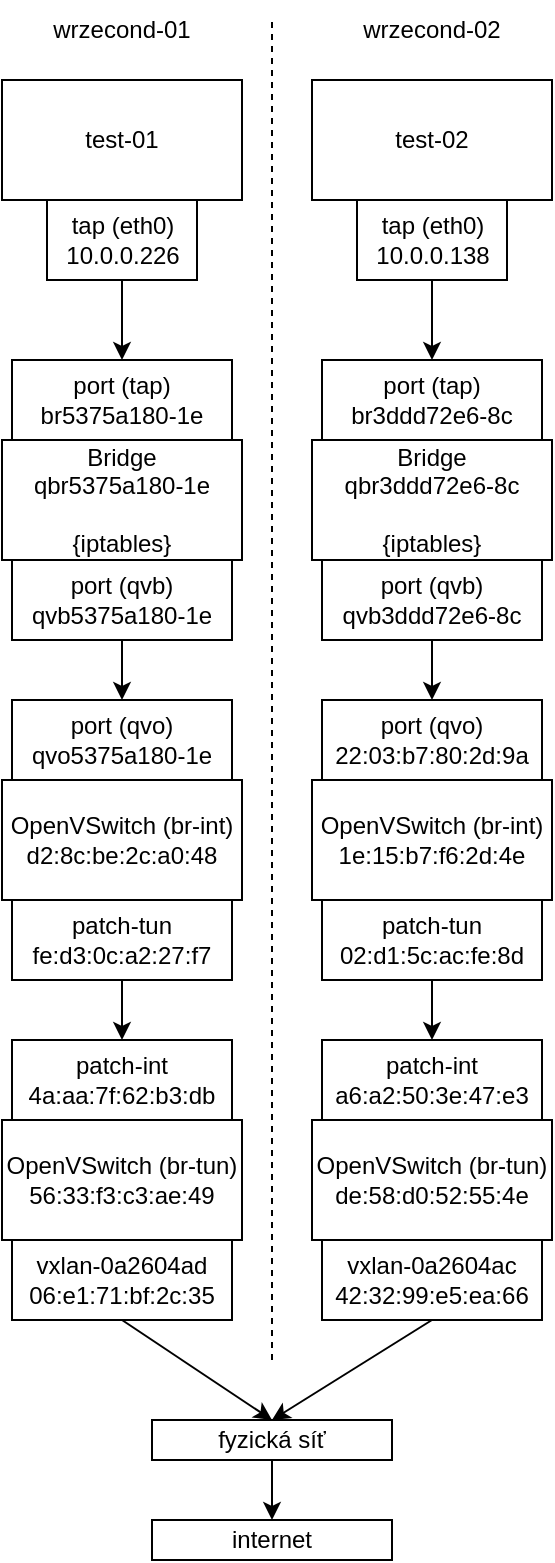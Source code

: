 <mxfile version="21.1.4" type="device">
  <diagram name="Stránka-1" id="4GxDtwWPTcmeo2HwCfKF">
    <mxGraphModel dx="954" dy="536" grid="1" gridSize="10" guides="1" tooltips="1" connect="1" arrows="1" fold="1" page="1" pageScale="1" pageWidth="827" pageHeight="1169" math="0" shadow="0">
      <root>
        <mxCell id="0" />
        <mxCell id="1" parent="0" />
        <mxCell id="-RpUoJsIDx8gR3YUm9OR-1" value="" style="endArrow=none;dashed=1;html=1;rounded=0;" edge="1" parent="1">
          <mxGeometry width="50" height="50" relative="1" as="geometry">
            <mxPoint x="390" y="720" as="sourcePoint" />
            <mxPoint x="390" y="50" as="targetPoint" />
          </mxGeometry>
        </mxCell>
        <mxCell id="-RpUoJsIDx8gR3YUm9OR-2" value="wrzecond-01" style="text;html=1;strokeColor=none;fillColor=none;align=center;verticalAlign=middle;whiteSpace=wrap;rounded=0;" vertex="1" parent="1">
          <mxGeometry x="270" y="40" width="90" height="30" as="geometry" />
        </mxCell>
        <mxCell id="-RpUoJsIDx8gR3YUm9OR-3" value="wrzecond-02" style="text;html=1;strokeColor=none;fillColor=none;align=center;verticalAlign=middle;whiteSpace=wrap;rounded=0;" vertex="1" parent="1">
          <mxGeometry x="425" y="40" width="90" height="30" as="geometry" />
        </mxCell>
        <mxCell id="-RpUoJsIDx8gR3YUm9OR-4" value="test-01" style="rounded=0;whiteSpace=wrap;html=1;" vertex="1" parent="1">
          <mxGeometry x="255" y="80" width="120" height="60" as="geometry" />
        </mxCell>
        <mxCell id="-RpUoJsIDx8gR3YUm9OR-5" value="test-02" style="rounded=0;whiteSpace=wrap;html=1;" vertex="1" parent="1">
          <mxGeometry x="410" y="80" width="120" height="60" as="geometry" />
        </mxCell>
        <mxCell id="-RpUoJsIDx8gR3YUm9OR-6" value="tap (eth0)&lt;br&gt;10.0.0.226" style="rounded=0;whiteSpace=wrap;html=1;" vertex="1" parent="1">
          <mxGeometry x="277.5" y="140" width="75" height="40" as="geometry" />
        </mxCell>
        <mxCell id="-RpUoJsIDx8gR3YUm9OR-7" value="tap (eth0)&lt;br&gt;10.0.0.138" style="rounded=0;whiteSpace=wrap;html=1;" vertex="1" parent="1">
          <mxGeometry x="432.5" y="140" width="75" height="40" as="geometry" />
        </mxCell>
        <mxCell id="-RpUoJsIDx8gR3YUm9OR-9" value="Bridge&lt;br&gt;qbr5375a180-1e&lt;br&gt;&lt;br&gt;{iptables}" style="rounded=0;whiteSpace=wrap;html=1;" vertex="1" parent="1">
          <mxGeometry x="255" y="260" width="120" height="60" as="geometry" />
        </mxCell>
        <mxCell id="-RpUoJsIDx8gR3YUm9OR-10" value="port (tap)&lt;br&gt;br5375a180-1e" style="rounded=0;whiteSpace=wrap;html=1;fontSize=12;" vertex="1" parent="1">
          <mxGeometry x="260" y="220" width="110" height="40" as="geometry" />
        </mxCell>
        <mxCell id="-RpUoJsIDx8gR3YUm9OR-11" value="port (qvb)&lt;br&gt;qvb5375a180-1e" style="rounded=0;whiteSpace=wrap;html=1;fontSize=12;" vertex="1" parent="1">
          <mxGeometry x="260" y="320" width="110" height="40" as="geometry" />
        </mxCell>
        <mxCell id="-RpUoJsIDx8gR3YUm9OR-12" value="" style="endArrow=classic;html=1;rounded=0;entryX=0.5;entryY=0;entryDx=0;entryDy=0;exitX=0.5;exitY=1;exitDx=0;exitDy=0;" edge="1" parent="1" source="-RpUoJsIDx8gR3YUm9OR-6" target="-RpUoJsIDx8gR3YUm9OR-10">
          <mxGeometry width="50" height="50" relative="1" as="geometry">
            <mxPoint x="310" y="180" as="sourcePoint" />
            <mxPoint x="360" y="130" as="targetPoint" />
          </mxGeometry>
        </mxCell>
        <mxCell id="-RpUoJsIDx8gR3YUm9OR-13" value="OpenVSwitch (br-int)&lt;br&gt;d2:8c:be:2c:a0:48" style="rounded=0;whiteSpace=wrap;html=1;" vertex="1" parent="1">
          <mxGeometry x="255" y="430" width="120" height="60" as="geometry" />
        </mxCell>
        <mxCell id="-RpUoJsIDx8gR3YUm9OR-14" value="port (qvo)&lt;br&gt;qvo5375a180-1e" style="rounded=0;whiteSpace=wrap;html=1;fontSize=12;" vertex="1" parent="1">
          <mxGeometry x="260" y="390" width="110" height="40" as="geometry" />
        </mxCell>
        <mxCell id="-RpUoJsIDx8gR3YUm9OR-15" value="patch-tun&lt;br&gt;fe:d3:0c:a2:27:f7" style="rounded=0;whiteSpace=wrap;html=1;fontSize=12;" vertex="1" parent="1">
          <mxGeometry x="260" y="490" width="110" height="40" as="geometry" />
        </mxCell>
        <mxCell id="-RpUoJsIDx8gR3YUm9OR-16" value="" style="endArrow=classic;html=1;rounded=0;exitX=0.5;exitY=1;exitDx=0;exitDy=0;entryX=0.5;entryY=0;entryDx=0;entryDy=0;" edge="1" parent="1" source="-RpUoJsIDx8gR3YUm9OR-11" target="-RpUoJsIDx8gR3YUm9OR-14">
          <mxGeometry width="50" height="50" relative="1" as="geometry">
            <mxPoint x="390" y="410" as="sourcePoint" />
            <mxPoint x="440" y="360" as="targetPoint" />
          </mxGeometry>
        </mxCell>
        <mxCell id="-RpUoJsIDx8gR3YUm9OR-17" value="OpenVSwitch (br-tun)&lt;br&gt;56:33:f3:c3:ae:49" style="rounded=0;whiteSpace=wrap;html=1;" vertex="1" parent="1">
          <mxGeometry x="255" y="600" width="120" height="60" as="geometry" />
        </mxCell>
        <mxCell id="-RpUoJsIDx8gR3YUm9OR-18" value="patch-int&lt;br&gt;4a:aa:7f:62:b3:db" style="rounded=0;whiteSpace=wrap;html=1;fontSize=12;" vertex="1" parent="1">
          <mxGeometry x="260" y="560" width="110" height="40" as="geometry" />
        </mxCell>
        <mxCell id="-RpUoJsIDx8gR3YUm9OR-19" value="vxlan-0a2604ad&lt;br&gt;06:e1:71:bf:2c:35" style="rounded=0;whiteSpace=wrap;html=1;fontSize=12;" vertex="1" parent="1">
          <mxGeometry x="260" y="660" width="110" height="40" as="geometry" />
        </mxCell>
        <mxCell id="-RpUoJsIDx8gR3YUm9OR-20" value="fyzická síť" style="rounded=0;whiteSpace=wrap;html=1;" vertex="1" parent="1">
          <mxGeometry x="330" y="750" width="120" height="20" as="geometry" />
        </mxCell>
        <mxCell id="-RpUoJsIDx8gR3YUm9OR-21" value="internet" style="rounded=0;whiteSpace=wrap;html=1;" vertex="1" parent="1">
          <mxGeometry x="330" y="800" width="120" height="20" as="geometry" />
        </mxCell>
        <mxCell id="-RpUoJsIDx8gR3YUm9OR-22" value="" style="endArrow=classic;html=1;rounded=0;exitX=0.5;exitY=1;exitDx=0;exitDy=0;entryX=0.5;entryY=0;entryDx=0;entryDy=0;" edge="1" parent="1" source="-RpUoJsIDx8gR3YUm9OR-20" target="-RpUoJsIDx8gR3YUm9OR-21">
          <mxGeometry width="50" height="50" relative="1" as="geometry">
            <mxPoint x="390" y="690" as="sourcePoint" />
            <mxPoint x="440" y="640" as="targetPoint" />
          </mxGeometry>
        </mxCell>
        <mxCell id="-RpUoJsIDx8gR3YUm9OR-23" value="" style="endArrow=classic;html=1;rounded=0;exitX=0.5;exitY=1;exitDx=0;exitDy=0;entryX=0.5;entryY=0;entryDx=0;entryDy=0;" edge="1" parent="1" source="-RpUoJsIDx8gR3YUm9OR-19" target="-RpUoJsIDx8gR3YUm9OR-20">
          <mxGeometry width="50" height="50" relative="1" as="geometry">
            <mxPoint x="390" y="560" as="sourcePoint" />
            <mxPoint x="440" y="510" as="targetPoint" />
          </mxGeometry>
        </mxCell>
        <mxCell id="-RpUoJsIDx8gR3YUm9OR-24" value="" style="endArrow=classic;html=1;rounded=0;exitX=0.5;exitY=1;exitDx=0;exitDy=0;entryX=0.5;entryY=0;entryDx=0;entryDy=0;" edge="1" parent="1" source="-RpUoJsIDx8gR3YUm9OR-15" target="-RpUoJsIDx8gR3YUm9OR-18">
          <mxGeometry width="50" height="50" relative="1" as="geometry">
            <mxPoint x="390" y="630" as="sourcePoint" />
            <mxPoint x="440" y="580" as="targetPoint" />
          </mxGeometry>
        </mxCell>
        <mxCell id="-RpUoJsIDx8gR3YUm9OR-25" value="Bridge&lt;br&gt;qbr3ddd72e6-8c&lt;br&gt;&lt;br&gt;{iptables}" style="rounded=0;whiteSpace=wrap;html=1;" vertex="1" parent="1">
          <mxGeometry x="410" y="260" width="120" height="60" as="geometry" />
        </mxCell>
        <mxCell id="-RpUoJsIDx8gR3YUm9OR-26" value="port (tap)&lt;br&gt;br3ddd72e6-8c" style="rounded=0;whiteSpace=wrap;html=1;fontSize=12;" vertex="1" parent="1">
          <mxGeometry x="415" y="220" width="110" height="40" as="geometry" />
        </mxCell>
        <mxCell id="-RpUoJsIDx8gR3YUm9OR-27" value="port (qvb)&lt;br&gt;qvb3ddd72e6-8c" style="rounded=0;whiteSpace=wrap;html=1;fontSize=12;" vertex="1" parent="1">
          <mxGeometry x="415" y="320" width="110" height="40" as="geometry" />
        </mxCell>
        <mxCell id="-RpUoJsIDx8gR3YUm9OR-28" value="" style="endArrow=classic;html=1;rounded=0;entryX=0.5;entryY=0;entryDx=0;entryDy=0;exitX=0.5;exitY=1;exitDx=0;exitDy=0;" edge="1" parent="1" target="-RpUoJsIDx8gR3YUm9OR-26" source="-RpUoJsIDx8gR3YUm9OR-7">
          <mxGeometry width="50" height="50" relative="1" as="geometry">
            <mxPoint x="470" y="180" as="sourcePoint" />
            <mxPoint x="515" y="130" as="targetPoint" />
          </mxGeometry>
        </mxCell>
        <mxCell id="-RpUoJsIDx8gR3YUm9OR-29" value="OpenVSwitch (br-int)&lt;br&gt;1e:15:b7:f6:2d:4e" style="rounded=0;whiteSpace=wrap;html=1;" vertex="1" parent="1">
          <mxGeometry x="410" y="430" width="120" height="60" as="geometry" />
        </mxCell>
        <mxCell id="-RpUoJsIDx8gR3YUm9OR-30" value="port (qvo)&lt;br&gt;22:03:b7:80:2d:9a" style="rounded=0;whiteSpace=wrap;html=1;fontSize=12;" vertex="1" parent="1">
          <mxGeometry x="415" y="390" width="110" height="40" as="geometry" />
        </mxCell>
        <mxCell id="-RpUoJsIDx8gR3YUm9OR-31" value="patch-tun&lt;br&gt;02:d1:5c:ac:fe:8d" style="rounded=0;whiteSpace=wrap;html=1;fontSize=12;" vertex="1" parent="1">
          <mxGeometry x="415" y="490" width="110" height="40" as="geometry" />
        </mxCell>
        <mxCell id="-RpUoJsIDx8gR3YUm9OR-32" value="" style="endArrow=classic;html=1;rounded=0;exitX=0.5;exitY=1;exitDx=0;exitDy=0;entryX=0.5;entryY=0;entryDx=0;entryDy=0;" edge="1" parent="1" source="-RpUoJsIDx8gR3YUm9OR-27" target="-RpUoJsIDx8gR3YUm9OR-30">
          <mxGeometry width="50" height="50" relative="1" as="geometry">
            <mxPoint x="545" y="410" as="sourcePoint" />
            <mxPoint x="595" y="360" as="targetPoint" />
          </mxGeometry>
        </mxCell>
        <mxCell id="-RpUoJsIDx8gR3YUm9OR-33" value="OpenVSwitch (br-tun)&lt;br&gt;de:58:d0:52:55:4e" style="rounded=0;whiteSpace=wrap;html=1;" vertex="1" parent="1">
          <mxGeometry x="410" y="600" width="120" height="60" as="geometry" />
        </mxCell>
        <mxCell id="-RpUoJsIDx8gR3YUm9OR-34" value="patch-int&lt;br&gt;a6:a2:50:3e:47:e3" style="rounded=0;whiteSpace=wrap;html=1;fontSize=12;" vertex="1" parent="1">
          <mxGeometry x="415" y="560" width="110" height="40" as="geometry" />
        </mxCell>
        <mxCell id="-RpUoJsIDx8gR3YUm9OR-35" value="vxlan-0a2604ac&lt;br&gt;42:32:99:e5:ea:66" style="rounded=0;whiteSpace=wrap;html=1;fontSize=12;" vertex="1" parent="1">
          <mxGeometry x="415" y="660" width="110" height="40" as="geometry" />
        </mxCell>
        <mxCell id="-RpUoJsIDx8gR3YUm9OR-36" value="" style="endArrow=classic;html=1;rounded=0;exitX=0.5;exitY=1;exitDx=0;exitDy=0;entryX=0.5;entryY=0;entryDx=0;entryDy=0;" edge="1" parent="1" source="-RpUoJsIDx8gR3YUm9OR-31" target="-RpUoJsIDx8gR3YUm9OR-34">
          <mxGeometry width="50" height="50" relative="1" as="geometry">
            <mxPoint x="545" y="630" as="sourcePoint" />
            <mxPoint x="595" y="580" as="targetPoint" />
          </mxGeometry>
        </mxCell>
        <mxCell id="-RpUoJsIDx8gR3YUm9OR-38" value="" style="endArrow=classic;html=1;rounded=0;exitX=0.5;exitY=1;exitDx=0;exitDy=0;entryX=0.5;entryY=0;entryDx=0;entryDy=0;" edge="1" parent="1" source="-RpUoJsIDx8gR3YUm9OR-35" target="-RpUoJsIDx8gR3YUm9OR-20">
          <mxGeometry width="50" height="50" relative="1" as="geometry">
            <mxPoint x="380" y="640" as="sourcePoint" />
            <mxPoint x="430" y="590" as="targetPoint" />
          </mxGeometry>
        </mxCell>
      </root>
    </mxGraphModel>
  </diagram>
</mxfile>
